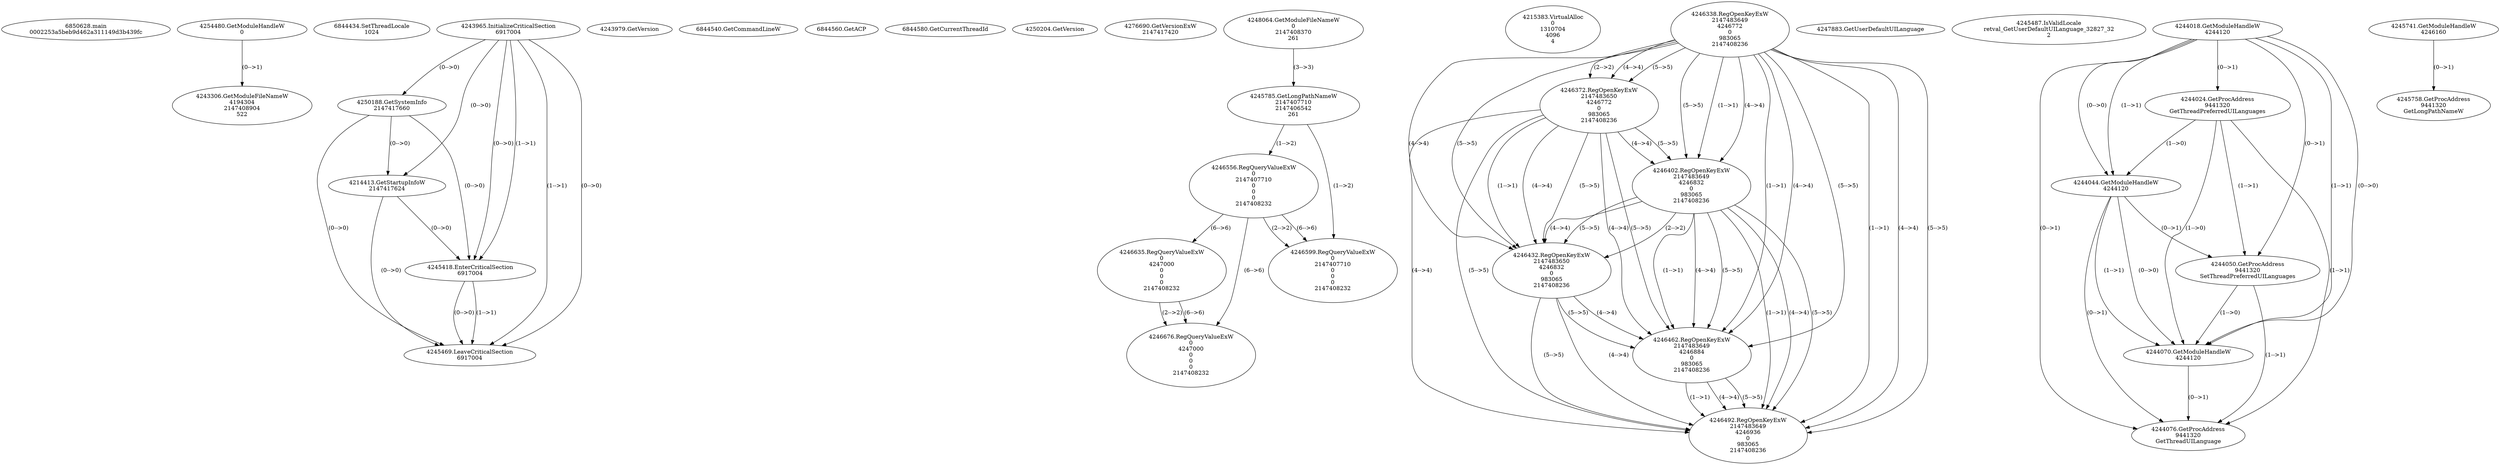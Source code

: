 // Global SCDG with merge call
digraph {
	0 [label="6850628.main
0002253a5beb9d462a311149d3b439fc"]
	1 [label="4254480.GetModuleHandleW
0"]
	2 [label="6844434.SetThreadLocale
1024"]
	3 [label="4243965.InitializeCriticalSection
6917004"]
	4 [label="4243979.GetVersion
"]
	5 [label="4250188.GetSystemInfo
2147417660"]
	3 -> 5 [label="(0-->0)"]
	6 [label="6844540.GetCommandLineW
"]
	7 [label="4214413.GetStartupInfoW
2147417624"]
	3 -> 7 [label="(0-->0)"]
	5 -> 7 [label="(0-->0)"]
	8 [label="6844560.GetACP
"]
	9 [label="6844580.GetCurrentThreadId
"]
	10 [label="4250204.GetVersion
"]
	11 [label="4276690.GetVersionExW
2147417420"]
	12 [label="4243306.GetModuleFileNameW
4194304
2147408904
522"]
	1 -> 12 [label="(0-->1)"]
	13 [label="4248064.GetModuleFileNameW
0
2147408370
261"]
	14 [label="4215383.VirtualAlloc
0
1310704
4096
4"]
	15 [label="4246338.RegOpenKeyExW
2147483649
4246772
0
983065
2147408236"]
	16 [label="4246372.RegOpenKeyExW
2147483650
4246772
0
983065
2147408236"]
	15 -> 16 [label="(2-->2)"]
	15 -> 16 [label="(4-->4)"]
	15 -> 16 [label="(5-->5)"]
	17 [label="4246402.RegOpenKeyExW
2147483649
4246832
0
983065
2147408236"]
	15 -> 17 [label="(1-->1)"]
	15 -> 17 [label="(4-->4)"]
	16 -> 17 [label="(4-->4)"]
	15 -> 17 [label="(5-->5)"]
	16 -> 17 [label="(5-->5)"]
	18 [label="4246432.RegOpenKeyExW
2147483650
4246832
0
983065
2147408236"]
	16 -> 18 [label="(1-->1)"]
	17 -> 18 [label="(2-->2)"]
	15 -> 18 [label="(4-->4)"]
	16 -> 18 [label="(4-->4)"]
	17 -> 18 [label="(4-->4)"]
	15 -> 18 [label="(5-->5)"]
	16 -> 18 [label="(5-->5)"]
	17 -> 18 [label="(5-->5)"]
	19 [label="4246462.RegOpenKeyExW
2147483649
4246884
0
983065
2147408236"]
	15 -> 19 [label="(1-->1)"]
	17 -> 19 [label="(1-->1)"]
	15 -> 19 [label="(4-->4)"]
	16 -> 19 [label="(4-->4)"]
	17 -> 19 [label="(4-->4)"]
	18 -> 19 [label="(4-->4)"]
	15 -> 19 [label="(5-->5)"]
	16 -> 19 [label="(5-->5)"]
	17 -> 19 [label="(5-->5)"]
	18 -> 19 [label="(5-->5)"]
	20 [label="4246492.RegOpenKeyExW
2147483649
4246936
0
983065
2147408236"]
	15 -> 20 [label="(1-->1)"]
	17 -> 20 [label="(1-->1)"]
	19 -> 20 [label="(1-->1)"]
	15 -> 20 [label="(4-->4)"]
	16 -> 20 [label="(4-->4)"]
	17 -> 20 [label="(4-->4)"]
	18 -> 20 [label="(4-->4)"]
	19 -> 20 [label="(4-->4)"]
	15 -> 20 [label="(5-->5)"]
	16 -> 20 [label="(5-->5)"]
	17 -> 20 [label="(5-->5)"]
	18 -> 20 [label="(5-->5)"]
	19 -> 20 [label="(5-->5)"]
	21 [label="4247883.GetUserDefaultUILanguage
"]
	22 [label="4245418.EnterCriticalSection
6917004"]
	3 -> 22 [label="(1-->1)"]
	3 -> 22 [label="(0-->0)"]
	5 -> 22 [label="(0-->0)"]
	7 -> 22 [label="(0-->0)"]
	23 [label="4245469.LeaveCriticalSection
6917004"]
	3 -> 23 [label="(1-->1)"]
	22 -> 23 [label="(1-->1)"]
	3 -> 23 [label="(0-->0)"]
	5 -> 23 [label="(0-->0)"]
	7 -> 23 [label="(0-->0)"]
	22 -> 23 [label="(0-->0)"]
	24 [label="4245487.IsValidLocale
retval_GetUserDefaultUILanguage_32827_32
2"]
	25 [label="4244018.GetModuleHandleW
4244120"]
	26 [label="4244024.GetProcAddress
9441320
GetThreadPreferredUILanguages"]
	25 -> 26 [label="(0-->1)"]
	27 [label="4244044.GetModuleHandleW
4244120"]
	25 -> 27 [label="(1-->1)"]
	25 -> 27 [label="(0-->0)"]
	26 -> 27 [label="(1-->0)"]
	28 [label="4244050.GetProcAddress
9441320
SetThreadPreferredUILanguages"]
	25 -> 28 [label="(0-->1)"]
	26 -> 28 [label="(1-->1)"]
	27 -> 28 [label="(0-->1)"]
	29 [label="4244070.GetModuleHandleW
4244120"]
	25 -> 29 [label="(1-->1)"]
	27 -> 29 [label="(1-->1)"]
	25 -> 29 [label="(0-->0)"]
	26 -> 29 [label="(1-->0)"]
	27 -> 29 [label="(0-->0)"]
	28 -> 29 [label="(1-->0)"]
	30 [label="4244076.GetProcAddress
9441320
GetThreadUILanguage"]
	25 -> 30 [label="(0-->1)"]
	26 -> 30 [label="(1-->1)"]
	27 -> 30 [label="(0-->1)"]
	28 -> 30 [label="(1-->1)"]
	29 -> 30 [label="(0-->1)"]
	31 [label="4245741.GetModuleHandleW
4246160"]
	32 [label="4245758.GetProcAddress
9441320
GetLongPathNameW"]
	31 -> 32 [label="(0-->1)"]
	33 [label="4245785.GetLongPathNameW
2147407710
2147406542
261"]
	13 -> 33 [label="(3-->3)"]
	34 [label="4246556.RegQueryValueExW
0
2147407710
0
0
0
2147408232"]
	33 -> 34 [label="(1-->2)"]
	35 [label="4246635.RegQueryValueExW
0
4247000
0
0
0
2147408232"]
	34 -> 35 [label="(6-->6)"]
	36 [label="4246676.RegQueryValueExW
0
4247000
0
0
0
2147408232"]
	35 -> 36 [label="(2-->2)"]
	34 -> 36 [label="(6-->6)"]
	35 -> 36 [label="(6-->6)"]
	37 [label="4246599.RegQueryValueExW
0
2147407710
0
0
0
2147408232"]
	33 -> 37 [label="(1-->2)"]
	34 -> 37 [label="(2-->2)"]
	34 -> 37 [label="(6-->6)"]
}
